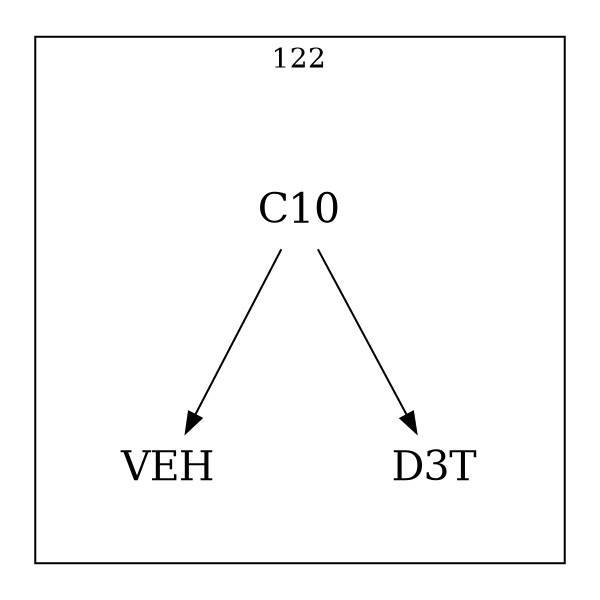 strict digraph DAGS {
	size = "4,4!" ; ratio ="fill"; subgraph cluster_0{
			labeldoc = "t";
			label = "122";node	[label= VEH, shape = plaintext, fontsize=20] VEH;node	[label= D3T, shape = plaintext, fontsize=20] D3T;node	[label= C10, shape = plaintext, fontsize=20] C10;
C10->VEH;
C10->D3T;
	}}